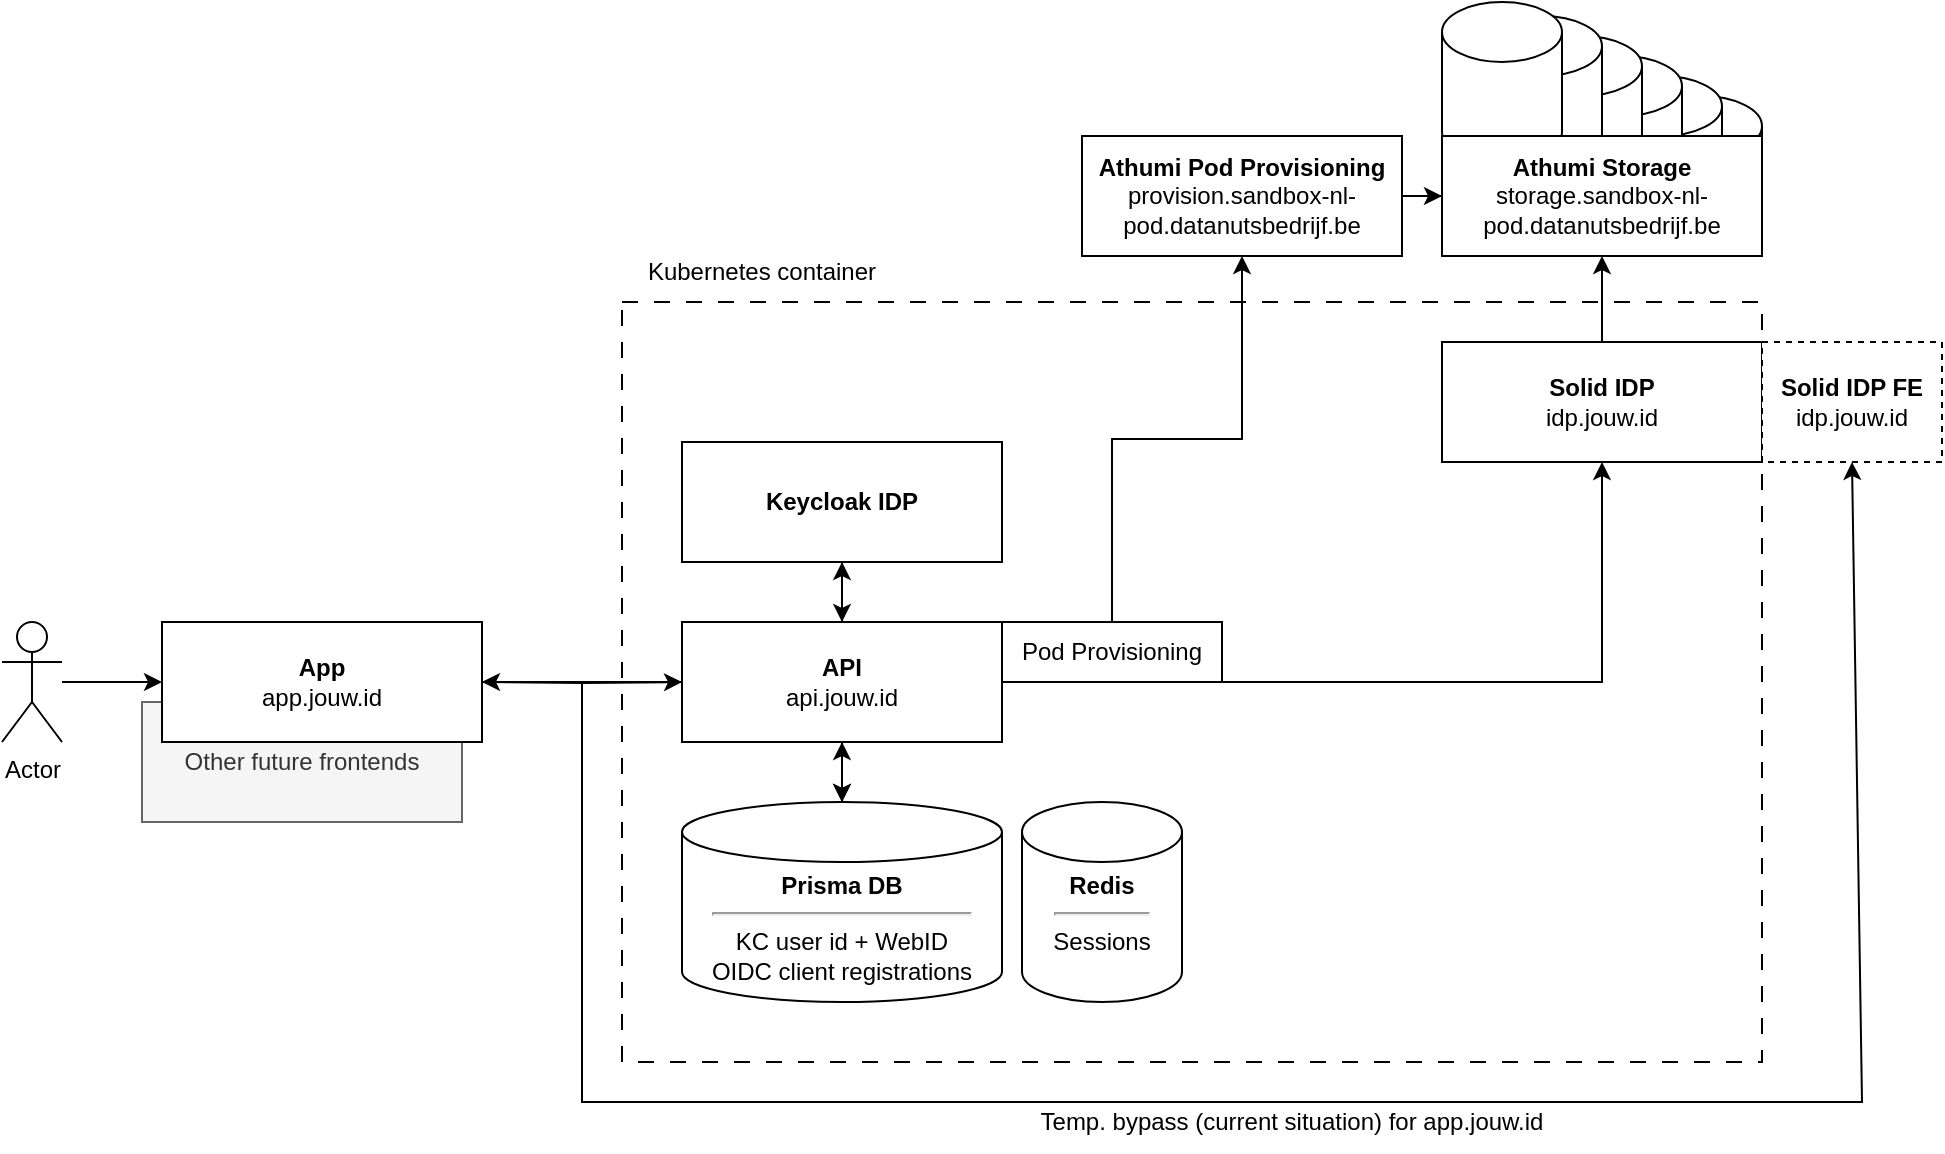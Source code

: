 <mxfile version="27.0.6">
  <diagram name="Page-1" id="VK9xUDEhg9XIytacxVSs">
    <mxGraphModel dx="1863" dy="617" grid="1" gridSize="10" guides="1" tooltips="1" connect="1" arrows="1" fold="1" page="1" pageScale="1" pageWidth="850" pageHeight="1100" math="0" shadow="0">
      <root>
        <mxCell id="0" />
        <mxCell id="1" parent="0" />
        <mxCell id="XlbZP7SSF6PlfAXXxGes-45" value="" style="rounded=0;whiteSpace=wrap;html=1;dashed=1;dashPattern=8 8;" vertex="1" parent="1">
          <mxGeometry x="180" y="180" width="570" height="380" as="geometry" />
        </mxCell>
        <mxCell id="XlbZP7SSF6PlfAXXxGes-39" value="Other future frontends" style="rounded=0;whiteSpace=wrap;html=1;fillColor=#f5f5f5;fontColor=#333333;strokeColor=#666666;" vertex="1" parent="1">
          <mxGeometry x="-60" y="380" width="160" height="60" as="geometry" />
        </mxCell>
        <mxCell id="XlbZP7SSF6PlfAXXxGes-20" style="edgeStyle=orthogonalEdgeStyle;rounded=0;orthogonalLoop=1;jettySize=auto;html=1;entryX=0;entryY=0.5;entryDx=0;entryDy=0;" edge="1" parent="1" target="XlbZP7SSF6PlfAXXxGes-18">
          <mxGeometry relative="1" as="geometry">
            <mxPoint x="110" y="370.0" as="sourcePoint" />
          </mxGeometry>
        </mxCell>
        <mxCell id="XlbZP7SSF6PlfAXXxGes-38" style="edgeStyle=orthogonalEdgeStyle;rounded=0;orthogonalLoop=1;jettySize=auto;html=1;entryX=0;entryY=0.5;entryDx=0;entryDy=0;" edge="1" parent="1" source="XlbZP7SSF6PlfAXXxGes-1" target="XlbZP7SSF6PlfAXXxGes-36">
          <mxGeometry relative="1" as="geometry" />
        </mxCell>
        <mxCell id="XlbZP7SSF6PlfAXXxGes-1" value="Actor" style="shape=umlActor;verticalLabelPosition=bottom;verticalAlign=top;html=1;outlineConnect=0;" vertex="1" parent="1">
          <mxGeometry x="-130" y="340" width="30" height="60" as="geometry" />
        </mxCell>
        <mxCell id="XlbZP7SSF6PlfAXXxGes-41" style="edgeStyle=orthogonalEdgeStyle;rounded=0;orthogonalLoop=1;jettySize=auto;html=1;entryX=0.5;entryY=0;entryDx=0;entryDy=0;" edge="1" parent="1" source="XlbZP7SSF6PlfAXXxGes-3" target="XlbZP7SSF6PlfAXXxGes-18">
          <mxGeometry relative="1" as="geometry" />
        </mxCell>
        <mxCell id="XlbZP7SSF6PlfAXXxGes-48" value="" style="edgeStyle=orthogonalEdgeStyle;rounded=0;orthogonalLoop=1;jettySize=auto;html=1;" edge="1" parent="1" source="XlbZP7SSF6PlfAXXxGes-3" target="XlbZP7SSF6PlfAXXxGes-23">
          <mxGeometry relative="1" as="geometry" />
        </mxCell>
        <mxCell id="XlbZP7SSF6PlfAXXxGes-3" value="&lt;b&gt;Keycloak IDP&lt;/b&gt;" style="rounded=0;whiteSpace=wrap;html=1;" vertex="1" parent="1">
          <mxGeometry x="210" y="250" width="160" height="60" as="geometry" />
        </mxCell>
        <mxCell id="XlbZP7SSF6PlfAXXxGes-28" style="edgeStyle=orthogonalEdgeStyle;rounded=0;orthogonalLoop=1;jettySize=auto;html=1;exitX=0.5;exitY=0;exitDx=0;exitDy=0;entryX=0.5;entryY=1;entryDx=0;entryDy=0;" edge="1" parent="1" source="XlbZP7SSF6PlfAXXxGes-4" target="XlbZP7SSF6PlfAXXxGes-12">
          <mxGeometry relative="1" as="geometry" />
        </mxCell>
        <mxCell id="XlbZP7SSF6PlfAXXxGes-4" value="&lt;b&gt;Solid IDP&lt;/b&gt;&lt;div&gt;idp.jouw.id&lt;/div&gt;" style="rounded=0;whiteSpace=wrap;html=1;" vertex="1" parent="1">
          <mxGeometry x="590" y="200" width="160" height="60" as="geometry" />
        </mxCell>
        <mxCell id="XlbZP7SSF6PlfAXXxGes-31" style="edgeStyle=orthogonalEdgeStyle;rounded=0;orthogonalLoop=1;jettySize=auto;html=1;entryX=0;entryY=0.5;entryDx=0;entryDy=0;" edge="1" parent="1" source="XlbZP7SSF6PlfAXXxGes-11" target="XlbZP7SSF6PlfAXXxGes-12">
          <mxGeometry relative="1" as="geometry" />
        </mxCell>
        <mxCell id="XlbZP7SSF6PlfAXXxGes-11" value="&lt;b&gt;Athumi Pod Provisioning&lt;/b&gt;&lt;div&gt;provision.sandbox-nl-pod.datanutsbedrijf.be&lt;/div&gt;" style="rounded=0;whiteSpace=wrap;html=1;" vertex="1" parent="1">
          <mxGeometry x="410" y="97" width="160" height="60" as="geometry" />
        </mxCell>
        <mxCell id="XlbZP7SSF6PlfAXXxGes-6" value="" style="shape=cylinder3;whiteSpace=wrap;html=1;boundedLbl=1;backgroundOutline=1;size=15;direction=east;" vertex="1" parent="1">
          <mxGeometry x="690" y="77" width="60" height="80" as="geometry" />
        </mxCell>
        <mxCell id="XlbZP7SSF6PlfAXXxGes-7" value="" style="shape=cylinder3;whiteSpace=wrap;html=1;boundedLbl=1;backgroundOutline=1;size=15;direction=east;" vertex="1" parent="1">
          <mxGeometry x="670" y="67" width="60" height="80" as="geometry" />
        </mxCell>
        <mxCell id="XlbZP7SSF6PlfAXXxGes-8" value="" style="shape=cylinder3;whiteSpace=wrap;html=1;boundedLbl=1;backgroundOutline=1;size=15;direction=east;" vertex="1" parent="1">
          <mxGeometry x="650" y="57" width="60" height="80" as="geometry" />
        </mxCell>
        <mxCell id="XlbZP7SSF6PlfAXXxGes-10" value="" style="shape=cylinder3;whiteSpace=wrap;html=1;boundedLbl=1;backgroundOutline=1;size=15;direction=east;" vertex="1" parent="1">
          <mxGeometry x="630" y="47" width="60" height="80" as="geometry" />
        </mxCell>
        <mxCell id="XlbZP7SSF6PlfAXXxGes-14" value="" style="shape=cylinder3;whiteSpace=wrap;html=1;boundedLbl=1;backgroundOutline=1;size=15;direction=east;" vertex="1" parent="1">
          <mxGeometry x="610" y="37" width="60" height="80" as="geometry" />
        </mxCell>
        <mxCell id="XlbZP7SSF6PlfAXXxGes-15" value="" style="shape=cylinder3;whiteSpace=wrap;html=1;boundedLbl=1;backgroundOutline=1;size=15;direction=east;" vertex="1" parent="1">
          <mxGeometry x="590" y="30" width="60" height="80" as="geometry" />
        </mxCell>
        <mxCell id="XlbZP7SSF6PlfAXXxGes-12" value="&lt;b&gt;Athumi Storage&lt;/b&gt;&lt;div&gt;storage.sandbox-nl-pod.datanutsbedrijf.be&lt;/div&gt;" style="rounded=0;whiteSpace=wrap;html=1;" vertex="1" parent="1">
          <mxGeometry x="590" y="97" width="160" height="60" as="geometry" />
        </mxCell>
        <mxCell id="XlbZP7SSF6PlfAXXxGes-22" style="edgeStyle=orthogonalEdgeStyle;rounded=0;orthogonalLoop=1;jettySize=auto;html=1;exitX=0;exitY=0.5;exitDx=0;exitDy=0;" edge="1" parent="1" source="XlbZP7SSF6PlfAXXxGes-18">
          <mxGeometry relative="1" as="geometry">
            <mxPoint x="110" y="370.0" as="targetPoint" />
          </mxGeometry>
        </mxCell>
        <mxCell id="XlbZP7SSF6PlfAXXxGes-24" style="edgeStyle=orthogonalEdgeStyle;rounded=0;orthogonalLoop=1;jettySize=auto;html=1;" edge="1" parent="1" source="XlbZP7SSF6PlfAXXxGes-18" target="XlbZP7SSF6PlfAXXxGes-23">
          <mxGeometry relative="1" as="geometry" />
        </mxCell>
        <mxCell id="XlbZP7SSF6PlfAXXxGes-27" style="edgeStyle=orthogonalEdgeStyle;rounded=0;orthogonalLoop=1;jettySize=auto;html=1;" edge="1" parent="1" source="XlbZP7SSF6PlfAXXxGes-18" target="XlbZP7SSF6PlfAXXxGes-4">
          <mxGeometry relative="1" as="geometry" />
        </mxCell>
        <mxCell id="XlbZP7SSF6PlfAXXxGes-42" style="edgeStyle=orthogonalEdgeStyle;rounded=0;orthogonalLoop=1;jettySize=auto;html=1;exitX=0.5;exitY=0;exitDx=0;exitDy=0;exitPerimeter=0;" edge="1" parent="1" source="XlbZP7SSF6PlfAXXxGes-18">
          <mxGeometry relative="1" as="geometry">
            <mxPoint x="290" y="310" as="targetPoint" />
          </mxGeometry>
        </mxCell>
        <mxCell id="XlbZP7SSF6PlfAXXxGes-18" value="&lt;div&gt;&lt;b&gt;API&lt;/b&gt;&lt;/div&gt;api.jouw.id" style="rounded=0;whiteSpace=wrap;html=1;" vertex="1" parent="1">
          <mxGeometry x="210" y="340" width="160" height="60" as="geometry" />
        </mxCell>
        <mxCell id="XlbZP7SSF6PlfAXXxGes-25" style="edgeStyle=orthogonalEdgeStyle;rounded=0;orthogonalLoop=1;jettySize=auto;html=1;" edge="1" parent="1" source="XlbZP7SSF6PlfAXXxGes-23" target="XlbZP7SSF6PlfAXXxGes-18">
          <mxGeometry relative="1" as="geometry" />
        </mxCell>
        <mxCell id="XlbZP7SSF6PlfAXXxGes-23" value="&lt;b&gt;Prisma DB&lt;/b&gt;&lt;br&gt;&lt;div&gt;&lt;hr&gt;KC user id + WebID&lt;/div&gt;&lt;div&gt;OIDC client registrations&lt;/div&gt;" style="shape=cylinder3;whiteSpace=wrap;html=1;boundedLbl=1;backgroundOutline=1;size=15;" vertex="1" parent="1">
          <mxGeometry x="210" y="430" width="160" height="100" as="geometry" />
        </mxCell>
        <mxCell id="XlbZP7SSF6PlfAXXxGes-30" style="edgeStyle=orthogonalEdgeStyle;rounded=0;orthogonalLoop=1;jettySize=auto;html=1;entryX=0.5;entryY=1;entryDx=0;entryDy=0;" edge="1" parent="1" source="XlbZP7SSF6PlfAXXxGes-26" target="XlbZP7SSF6PlfAXXxGes-11">
          <mxGeometry relative="1" as="geometry" />
        </mxCell>
        <mxCell id="XlbZP7SSF6PlfAXXxGes-26" value="Pod Provisioning" style="rounded=0;whiteSpace=wrap;html=1;" vertex="1" parent="1">
          <mxGeometry x="370" y="340" width="110" height="30" as="geometry" />
        </mxCell>
        <mxCell id="XlbZP7SSF6PlfAXXxGes-32" value="&lt;b&gt;Solid IDP FE&lt;/b&gt;&lt;div&gt;idp.jouw.id&lt;/div&gt;" style="rounded=0;whiteSpace=wrap;html=1;dashed=1;" vertex="1" parent="1">
          <mxGeometry x="750" y="200" width="90" height="60" as="geometry" />
        </mxCell>
        <mxCell id="XlbZP7SSF6PlfAXXxGes-34" value="" style="endArrow=classic;html=1;rounded=0;entryX=0.5;entryY=1;entryDx=0;entryDy=0;" edge="1" parent="1" target="XlbZP7SSF6PlfAXXxGes-32">
          <mxGeometry width="50" height="50" relative="1" as="geometry">
            <mxPoint x="160" y="370" as="sourcePoint" />
            <mxPoint x="810" y="560" as="targetPoint" />
            <Array as="points">
              <mxPoint x="160" y="580" />
              <mxPoint x="800" y="580" />
            </Array>
          </mxGeometry>
        </mxCell>
        <mxCell id="XlbZP7SSF6PlfAXXxGes-35" value="Temp. bypass (current situation) for app.jouw.id" style="text;html=1;align=center;verticalAlign=middle;whiteSpace=wrap;rounded=0;" vertex="1" parent="1">
          <mxGeometry x="370" y="575" width="290" height="30" as="geometry" />
        </mxCell>
        <mxCell id="XlbZP7SSF6PlfAXXxGes-36" value="&lt;b&gt;App&lt;/b&gt;&lt;br&gt;app.jouw.id" style="rounded=0;whiteSpace=wrap;html=1;" vertex="1" parent="1">
          <mxGeometry x="-50" y="340" width="160" height="60" as="geometry" />
        </mxCell>
        <mxCell id="XlbZP7SSF6PlfAXXxGes-49" value="&lt;b&gt;Redis&lt;/b&gt;&lt;div&gt;&lt;hr&gt;Sessions&lt;/div&gt;&lt;div&gt;&lt;br&gt;&lt;/div&gt;" style="shape=cylinder3;whiteSpace=wrap;html=1;boundedLbl=1;backgroundOutline=1;size=15;" vertex="1" parent="1">
          <mxGeometry x="380" y="430" width="80" height="100" as="geometry" />
        </mxCell>
        <mxCell id="XlbZP7SSF6PlfAXXxGes-51" value="Kubernetes container" style="text;html=1;align=center;verticalAlign=middle;whiteSpace=wrap;rounded=0;" vertex="1" parent="1">
          <mxGeometry x="180" y="150" width="140" height="30" as="geometry" />
        </mxCell>
      </root>
    </mxGraphModel>
  </diagram>
</mxfile>
